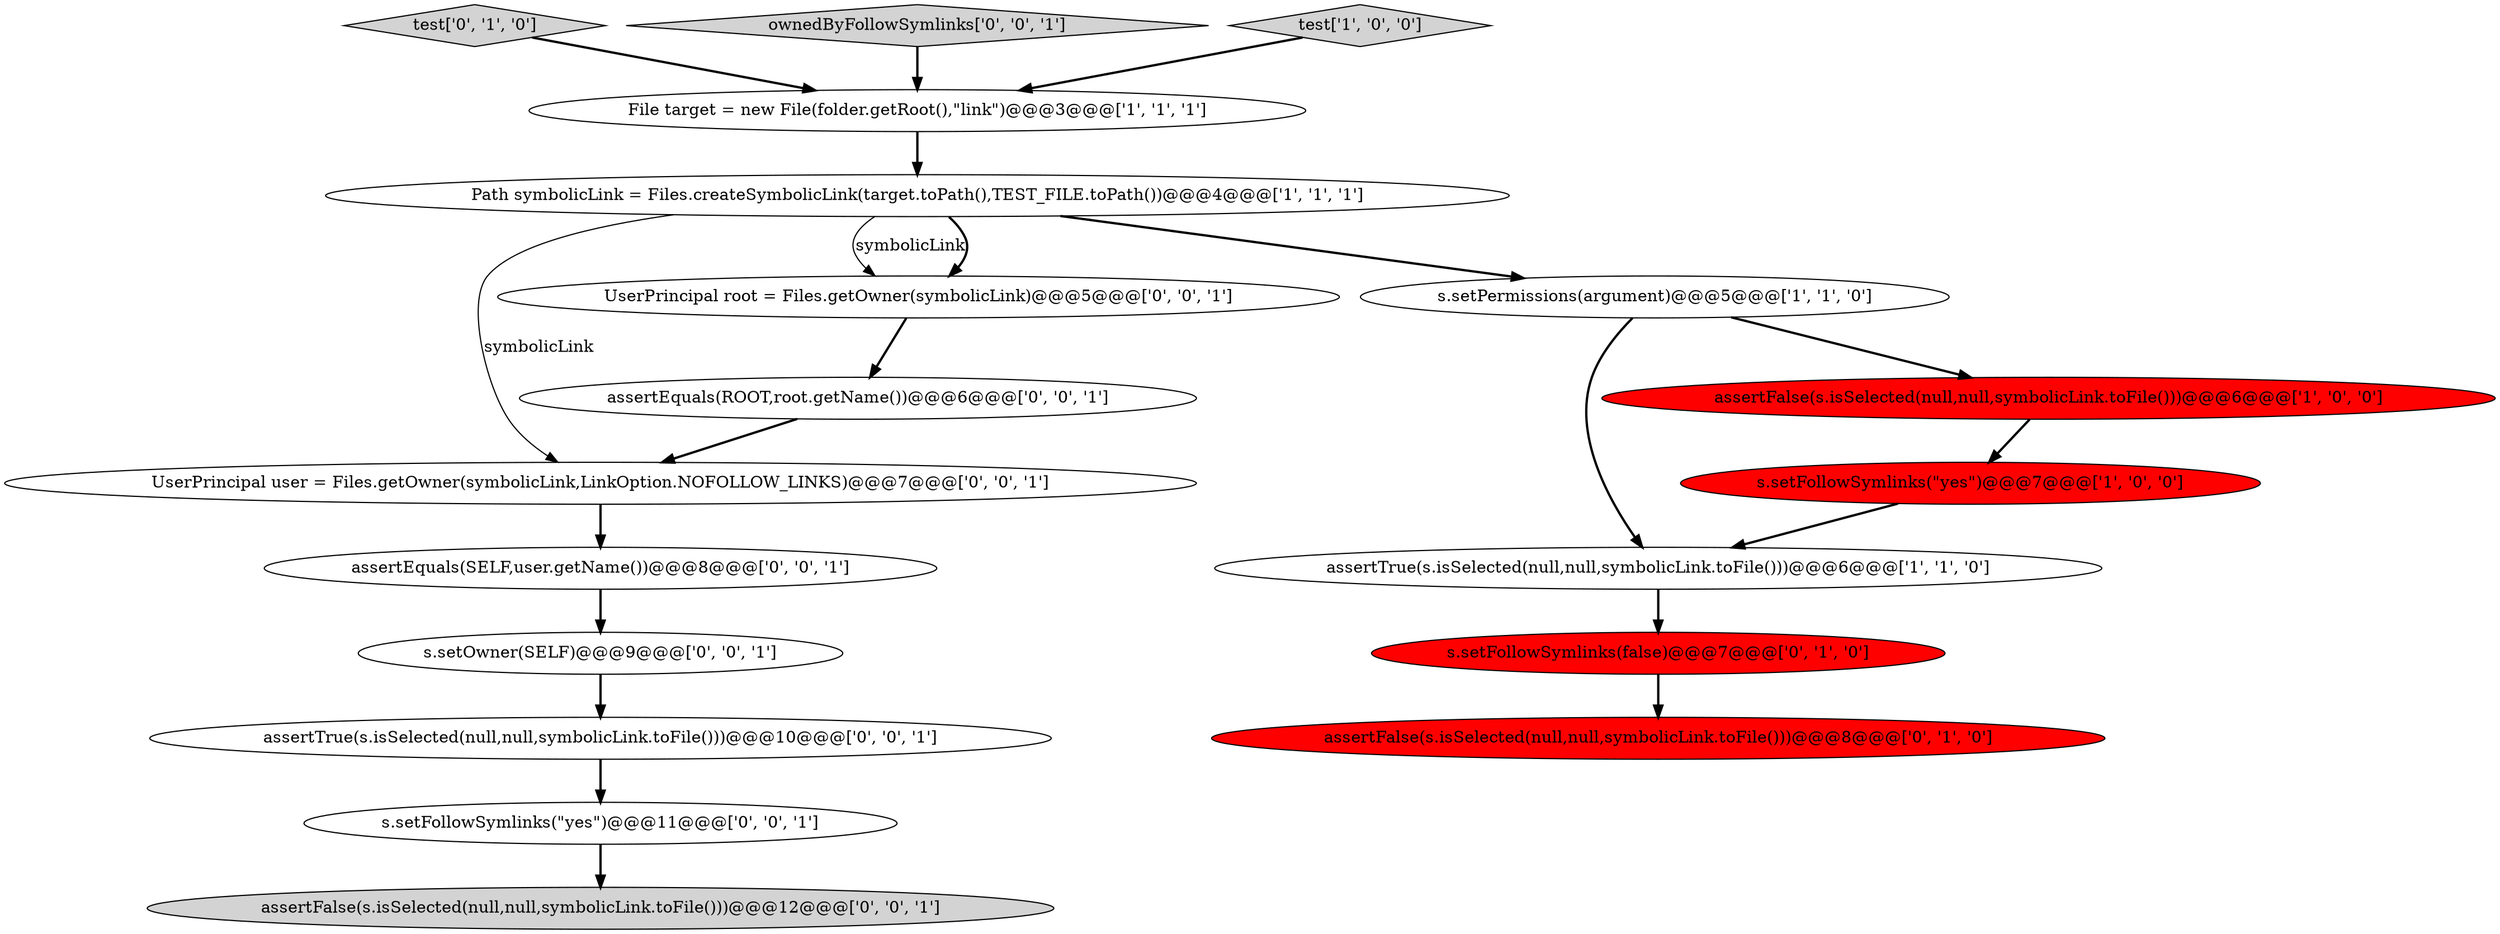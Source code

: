 digraph {
15 [style = filled, label = "assertEquals(ROOT,root.getName())@@@6@@@['0', '0', '1']", fillcolor = white, shape = ellipse image = "AAA0AAABBB3BBB"];
17 [style = filled, label = "s.setFollowSymlinks(\"yes\")@@@11@@@['0', '0', '1']", fillcolor = white, shape = ellipse image = "AAA0AAABBB3BBB"];
7 [style = filled, label = "assertFalse(s.isSelected(null,null,symbolicLink.toFile()))@@@8@@@['0', '1', '0']", fillcolor = red, shape = ellipse image = "AAA1AAABBB2BBB"];
18 [style = filled, label = "assertTrue(s.isSelected(null,null,symbolicLink.toFile()))@@@10@@@['0', '0', '1']", fillcolor = white, shape = ellipse image = "AAA0AAABBB3BBB"];
9 [style = filled, label = "test['0', '1', '0']", fillcolor = lightgray, shape = diamond image = "AAA0AAABBB2BBB"];
1 [style = filled, label = "Path symbolicLink = Files.createSymbolicLink(target.toPath(),TEST_FILE.toPath())@@@4@@@['1', '1', '1']", fillcolor = white, shape = ellipse image = "AAA0AAABBB1BBB"];
16 [style = filled, label = "UserPrincipal user = Files.getOwner(symbolicLink,LinkOption.NOFOLLOW_LINKS)@@@7@@@['0', '0', '1']", fillcolor = white, shape = ellipse image = "AAA0AAABBB3BBB"];
14 [style = filled, label = "ownedByFollowSymlinks['0', '0', '1']", fillcolor = lightgray, shape = diamond image = "AAA0AAABBB3BBB"];
12 [style = filled, label = "assertEquals(SELF,user.getName())@@@8@@@['0', '0', '1']", fillcolor = white, shape = ellipse image = "AAA0AAABBB3BBB"];
8 [style = filled, label = "s.setFollowSymlinks(false)@@@7@@@['0', '1', '0']", fillcolor = red, shape = ellipse image = "AAA1AAABBB2BBB"];
4 [style = filled, label = "File target = new File(folder.getRoot(),\"link\")@@@3@@@['1', '1', '1']", fillcolor = white, shape = ellipse image = "AAA0AAABBB1BBB"];
10 [style = filled, label = "s.setOwner(SELF)@@@9@@@['0', '0', '1']", fillcolor = white, shape = ellipse image = "AAA0AAABBB3BBB"];
6 [style = filled, label = "test['1', '0', '0']", fillcolor = lightgray, shape = diamond image = "AAA0AAABBB1BBB"];
0 [style = filled, label = "assertTrue(s.isSelected(null,null,symbolicLink.toFile()))@@@6@@@['1', '1', '0']", fillcolor = white, shape = ellipse image = "AAA0AAABBB1BBB"];
2 [style = filled, label = "assertFalse(s.isSelected(null,null,symbolicLink.toFile()))@@@6@@@['1', '0', '0']", fillcolor = red, shape = ellipse image = "AAA1AAABBB1BBB"];
13 [style = filled, label = "UserPrincipal root = Files.getOwner(symbolicLink)@@@5@@@['0', '0', '1']", fillcolor = white, shape = ellipse image = "AAA0AAABBB3BBB"];
11 [style = filled, label = "assertFalse(s.isSelected(null,null,symbolicLink.toFile()))@@@12@@@['0', '0', '1']", fillcolor = lightgray, shape = ellipse image = "AAA0AAABBB3BBB"];
5 [style = filled, label = "s.setPermissions(argument)@@@5@@@['1', '1', '0']", fillcolor = white, shape = ellipse image = "AAA0AAABBB1BBB"];
3 [style = filled, label = "s.setFollowSymlinks(\"yes\")@@@7@@@['1', '0', '0']", fillcolor = red, shape = ellipse image = "AAA1AAABBB1BBB"];
1->5 [style = bold, label=""];
10->18 [style = bold, label=""];
9->4 [style = bold, label=""];
2->3 [style = bold, label=""];
18->17 [style = bold, label=""];
1->13 [style = solid, label="symbolicLink"];
15->16 [style = bold, label=""];
1->13 [style = bold, label=""];
1->16 [style = solid, label="symbolicLink"];
3->0 [style = bold, label=""];
8->7 [style = bold, label=""];
6->4 [style = bold, label=""];
5->2 [style = bold, label=""];
12->10 [style = bold, label=""];
5->0 [style = bold, label=""];
0->8 [style = bold, label=""];
4->1 [style = bold, label=""];
13->15 [style = bold, label=""];
16->12 [style = bold, label=""];
14->4 [style = bold, label=""];
17->11 [style = bold, label=""];
}
